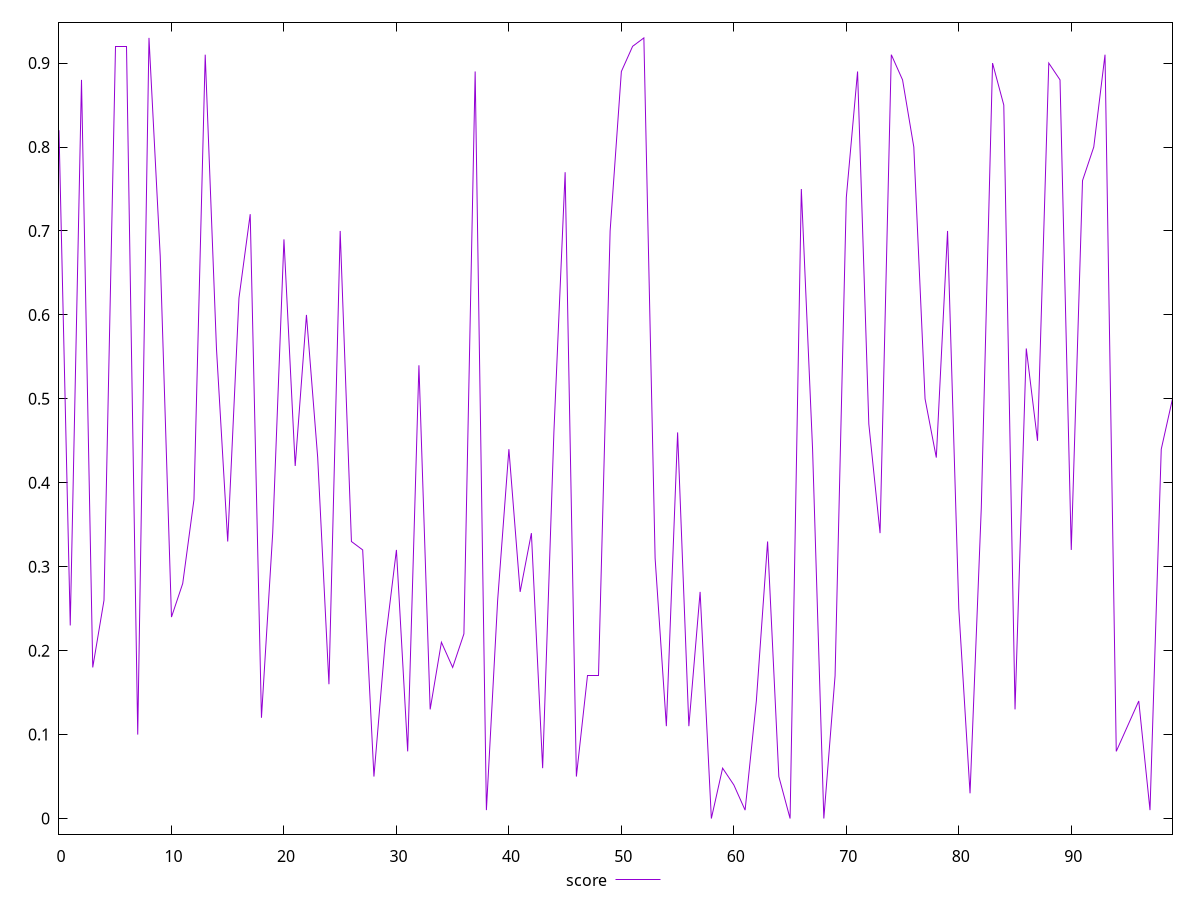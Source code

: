 reset

$score <<EOF
0 0.82
1 0.23
2 0.88
3 0.18
4 0.26
5 0.92
6 0.92
7 0.1
8 0.93
9 0.67
10 0.24
11 0.28
12 0.38
13 0.91
14 0.56
15 0.33
16 0.62
17 0.72
18 0.12
19 0.34
20 0.69
21 0.42
22 0.6
23 0.43
24 0.16
25 0.7
26 0.33
27 0.32
28 0.05
29 0.21
30 0.32
31 0.08
32 0.54
33 0.13
34 0.21
35 0.18
36 0.22
37 0.89
38 0.01
39 0.26
40 0.44
41 0.27
42 0.34
43 0.06
44 0.46
45 0.77
46 0.05
47 0.17
48 0.17
49 0.7
50 0.89
51 0.92
52 0.93
53 0.31
54 0.11
55 0.46
56 0.11
57 0.27
58 0
59 0.06
60 0.04
61 0.01
62 0.14
63 0.33
64 0.05
65 0
66 0.75
67 0.44
68 0
69 0.17
70 0.74
71 0.89
72 0.47
73 0.34
74 0.91
75 0.88
76 0.8
77 0.5
78 0.43
79 0.7
80 0.25
81 0.03
82 0.37
83 0.9
84 0.85
85 0.13
86 0.56
87 0.45
88 0.9
89 0.88
90 0.32
91 0.76
92 0.8
93 0.91
94 0.08
95 0.11
96 0.14
97 0.01
98 0.44
99 0.5
EOF

set key outside below
set xrange [0:99]
set yrange [-0.018600000000000002:0.9486]
set trange [-0.018600000000000002:0.9486]
set terminal svg size 640, 500 enhanced background rgb 'white'
set output "report_00013_2021-02-09T12-04-24.940Z/max-potential-fid/samples/pages+cached+noadtech+nomedia+nocss/score/values.svg"

plot $score title "score" with line

reset
